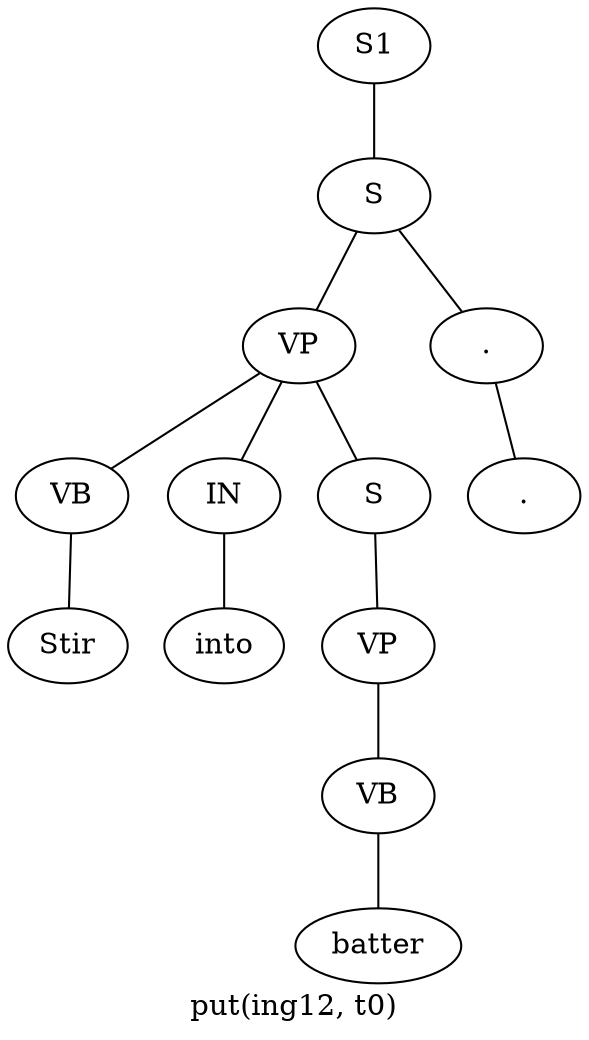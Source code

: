 graph SyntaxGraph {
	label = "put(ing12, t0)";
	Node0 [label="S1"];
	Node1 [label="S"];
	Node2 [label="VP"];
	Node3 [label="VB"];
	Node4 [label="Stir"];
	Node5 [label="IN"];
	Node6 [label="into"];
	Node7 [label="S"];
	Node8 [label="VP"];
	Node9 [label="VB"];
	Node10 [label="batter"];
	Node11 [label="."];
	Node12 [label="."];

	Node0 -- Node1;
	Node1 -- Node2;
	Node1 -- Node11;
	Node2 -- Node3;
	Node2 -- Node5;
	Node2 -- Node7;
	Node3 -- Node4;
	Node5 -- Node6;
	Node7 -- Node8;
	Node8 -- Node9;
	Node9 -- Node10;
	Node11 -- Node12;
}